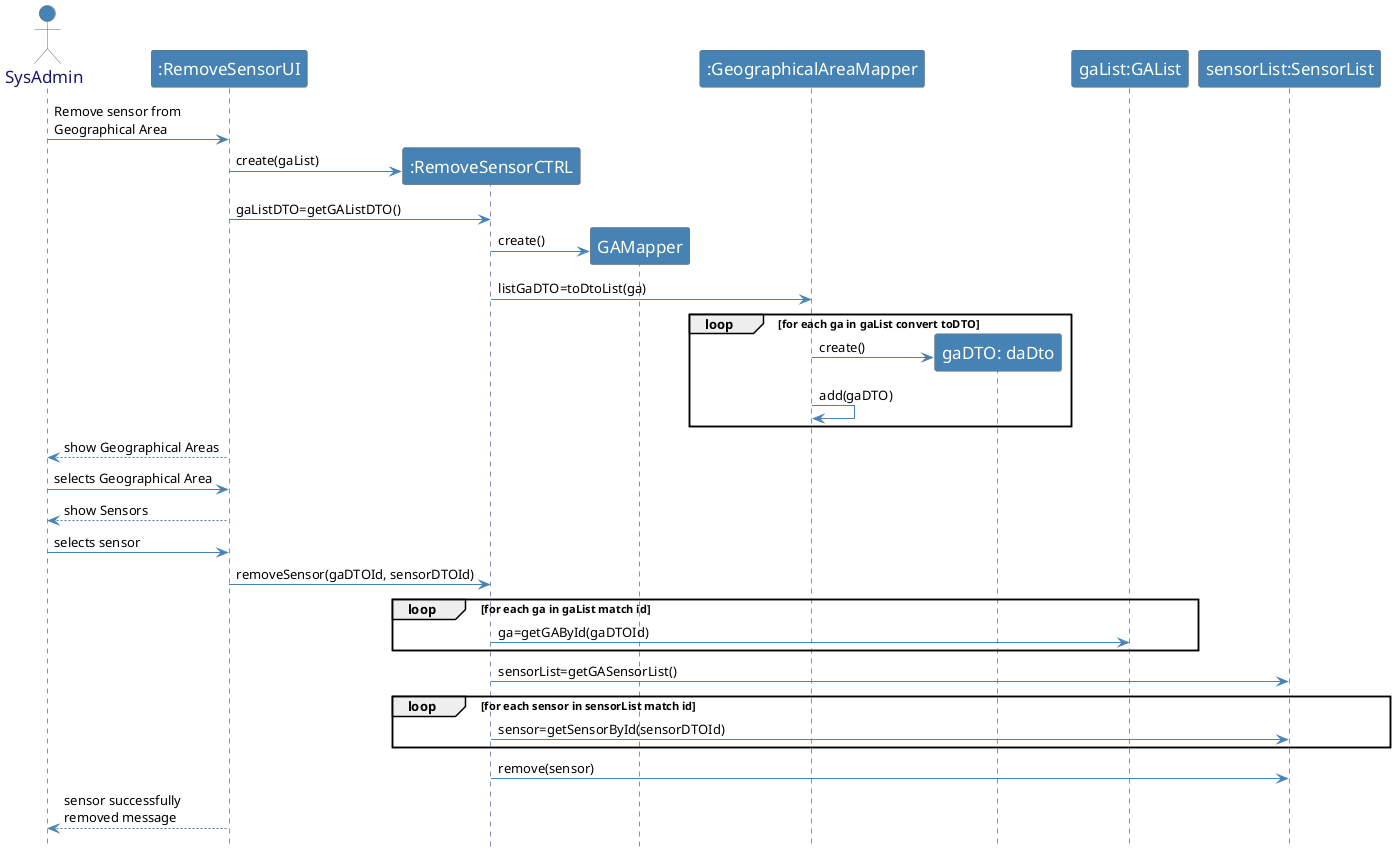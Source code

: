 @startuml

skinparam sequence {
	ArrowColor SteelBlue
	ActorBorderColor Dimgray
	LifeLineBorderColor MidnightBlue
	LifeLineBackgroundColor #A9DCDF

	ParticipantBorderColor Dimgray
	ParticipantBackgroundColor SteelBlue
	ParticipantFontName Calibri Bold
	ParticipantFontSize 17
	ParticipantFontColor Ivory

	ActorBackgroundColor SteelBlue
	ActorFontColor MidnightBlue
	ActorFontSize 17
	ActorFontName Aapex
}
hidefootbox
actor SysAdmin
SysAdmin -> ":RemoveSensorUI":  Remove sensor from \nGeographical Area
create ":RemoveSensorUI"
create ":RemoveSensorCTRL"
":RemoveSensorUI" -> ":RemoveSensorCTRL": create(gaList)
":RemoveSensorUI"->":RemoveSensorCTRL": gaListDTO=getGAListDTO()
create GAMapper
":RemoveSensorCTRL"->GAMapper:create()
":RemoveSensorCTRL"->":GeographicalAreaMapper":listGaDTO=toDtoList(ga)


loop for each ga in gaList convert toDTO
create "gaDTO: daDto"
":GeographicalAreaMapper"->"gaDTO: daDto":create()

":GeographicalAreaMapper"->":GeographicalAreaMapper":add(gaDTO)
end
SysAdmin<--":RemoveSensorUI": show Geographical Areas
SysAdmin -> ":RemoveSensorUI": selects Geographical Area

SysAdmin<--":RemoveSensorUI":show Sensors
SysAdmin->":RemoveSensorUI": selects sensor
":RemoveSensorUI"->":RemoveSensorCTRL": removeSensor(gaDTOId, sensorDTOId)
loop for each ga in gaList match id
":RemoveSensorCTRL"->"gaList:GAList": ga=getGAById(gaDTOId)
end
":RemoveSensorCTRL"->"sensorList:SensorList": sensorList=getGASensorList()

loop for each sensor in sensorList match id
":RemoveSensorCTRL"->"sensorList:SensorList": sensor=getSensorById(sensorDTOId)
end
":RemoveSensorCTRL"->"sensorList:SensorList":remove(sensor)
SysAdmin<--":RemoveSensorUI":sensor successfully \nremoved message
@enduml